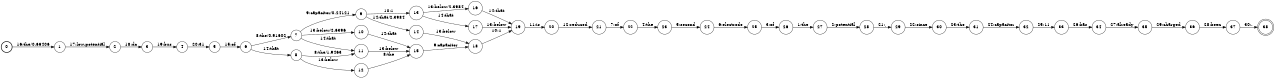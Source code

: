 digraph FST {
rankdir = LR;
size = "8.5,11";
label = "";
center = 1;
orientation = Portrait;
ranksep = "0.4";
nodesep = "0.25";
0 [label = "0", shape = circle, style = bold, fontsize = 14]
	0 -> 1 [label = "16:the/0.66406", fontsize = 14];
1 [label = "1", shape = circle, style = solid, fontsize = 14]
	1 -> 2 [label = "17:low-potential", fontsize = 14];
2 [label = "2", shape = circle, style = solid, fontsize = 14]
	2 -> 3 [label = "18:dc", fontsize = 14];
3 [label = "3", shape = circle, style = solid, fontsize = 14]
	3 -> 4 [label = "19:bus", fontsize = 14];
4 [label = "4", shape = circle, style = solid, fontsize = 14]
	4 -> 5 [label = "20:31", fontsize = 14];
5 [label = "5", shape = circle, style = solid, fontsize = 14]
	5 -> 6 [label = "15:of", fontsize = 14];
6 [label = "6", shape = circle, style = solid, fontsize = 14]
	6 -> 8 [label = "14:that", fontsize = 14];
	6 -> 7 [label = "8:the/0.91602", fontsize = 14];
7 [label = "7", shape = circle, style = solid, fontsize = 14]
	7 -> 9 [label = "9:capacitor/0.24121", fontsize = 14];
	7 -> 10 [label = "13:below/2.6396", fontsize = 14];
	7 -> 11 [label = "14:that", fontsize = 14];
8 [label = "8", shape = circle, style = solid, fontsize = 14]
	8 -> 12 [label = "13:below", fontsize = 14];
	8 -> 11 [label = "8:the/1.9463", fontsize = 14];
9 [label = "9", shape = circle, style = solid, fontsize = 14]
	9 -> 13 [label = "10:1", fontsize = 14];
	9 -> 14 [label = "14:that/2.3984", fontsize = 14];
10 [label = "10", shape = circle, style = solid, fontsize = 14]
	10 -> 15 [label = "14:that", fontsize = 14];
11 [label = "11", shape = circle, style = solid, fontsize = 14]
	11 -> 15 [label = "13:below", fontsize = 14];
12 [label = "12", shape = circle, style = solid, fontsize = 14]
	12 -> 15 [label = "8:the", fontsize = 14];
13 [label = "13", shape = circle, style = solid, fontsize = 14]
	13 -> 16 [label = "13:below/2.3984", fontsize = 14];
	13 -> 17 [label = "14:that", fontsize = 14];
14 [label = "14", shape = circle, style = solid, fontsize = 14]
	14 -> 18 [label = "13:below", fontsize = 14];
15 [label = "15", shape = circle, style = solid, fontsize = 14]
	15 -> 18 [label = "9:capacitor", fontsize = 14];
16 [label = "16", shape = circle, style = solid, fontsize = 14]
	16 -> 19 [label = "14:that", fontsize = 14];
17 [label = "17", shape = circle, style = solid, fontsize = 14]
	17 -> 19 [label = "13:below", fontsize = 14];
18 [label = "18", shape = circle, style = solid, fontsize = 14]
	18 -> 19 [label = "10:1", fontsize = 14];
19 [label = "19", shape = circle, style = solid, fontsize = 14]
	19 -> 20 [label = "11:is", fontsize = 14];
20 [label = "20", shape = circle, style = solid, fontsize = 14]
	20 -> 21 [label = "12:reduced", fontsize = 14];
21 [label = "21", shape = circle, style = solid, fontsize = 14]
	21 -> 22 [label = "7:of", fontsize = 14];
22 [label = "22", shape = circle, style = solid, fontsize = 14]
	22 -> 23 [label = "4:the", fontsize = 14];
23 [label = "23", shape = circle, style = solid, fontsize = 14]
	23 -> 24 [label = "5:second", fontsize = 14];
24 [label = "24", shape = circle, style = solid, fontsize = 14]
	24 -> 25 [label = "6:electrode", fontsize = 14];
25 [label = "25", shape = circle, style = solid, fontsize = 14]
	25 -> 26 [label = "3:of", fontsize = 14];
26 [label = "26", shape = circle, style = solid, fontsize = 14]
	26 -> 27 [label = "1:the", fontsize = 14];
27 [label = "27", shape = circle, style = solid, fontsize = 14]
	27 -> 28 [label = "2:potential", fontsize = 14];
28 [label = "28", shape = circle, style = solid, fontsize = 14]
	28 -> 29 [label = "21:,", fontsize = 14];
29 [label = "29", shape = circle, style = solid, fontsize = 14]
	29 -> 30 [label = "22:since", fontsize = 14];
30 [label = "30", shape = circle, style = solid, fontsize = 14]
	30 -> 31 [label = "23:the", fontsize = 14];
31 [label = "31", shape = circle, style = solid, fontsize = 14]
	31 -> 32 [label = "24:capacitor", fontsize = 14];
32 [label = "32", shape = circle, style = solid, fontsize = 14]
	32 -> 33 [label = "25:11", fontsize = 14];
33 [label = "33", shape = circle, style = solid, fontsize = 14]
	33 -> 34 [label = "26:has", fontsize = 14];
34 [label = "34", shape = circle, style = solid, fontsize = 14]
	34 -> 35 [label = "27:already", fontsize = 14];
35 [label = "35", shape = circle, style = solid, fontsize = 14]
	35 -> 36 [label = "29:charged", fontsize = 14];
36 [label = "36", shape = circle, style = solid, fontsize = 14]
	36 -> 37 [label = "28:been", fontsize = 14];
37 [label = "37", shape = circle, style = solid, fontsize = 14]
	37 -> 38 [label = "30:.", fontsize = 14];
38 [label = "38", shape = doublecircle, style = solid, fontsize = 14]
}
